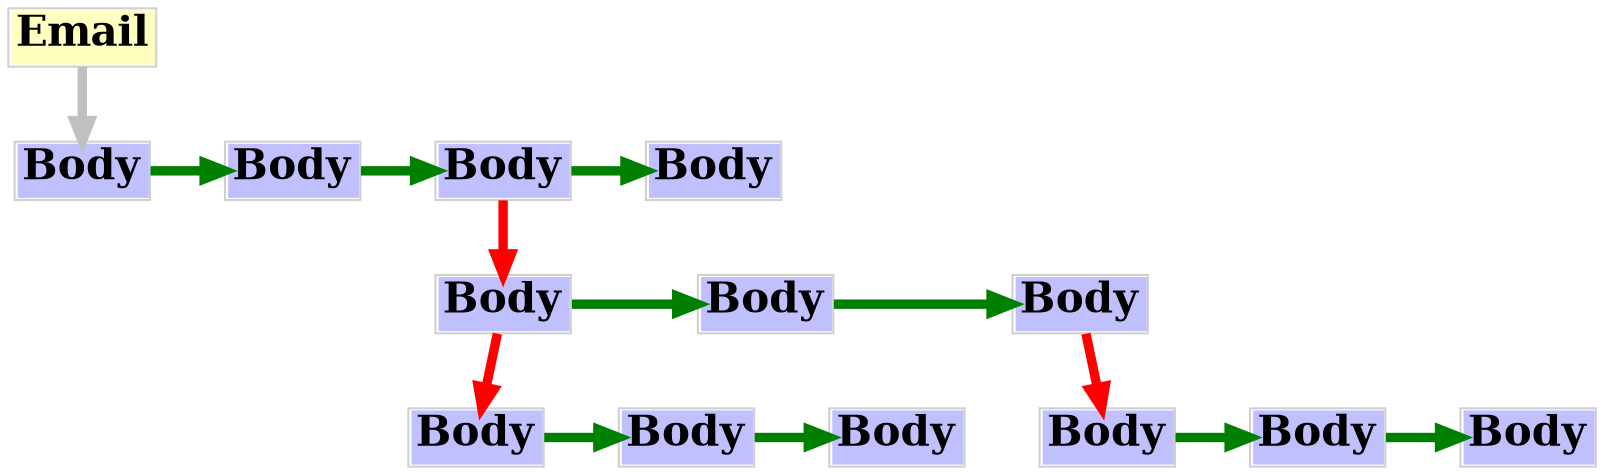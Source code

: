 digraph neomutt
{
	graph [
		rankdir="TB"
		nodesep="0.5"
		ranksep="0.5"
	];

	node [
		shape="plain"
	];

	edge [
		penwidth="4.5"
		arrowsize="1.0"
		color="#c0c0c0"
	];

	email [
		label=<<table cellspacing="0" border="1" rows="*" color="#d0d0d0">
		<tr>
			<td border="0" align="left" bgcolor="#ffffc0" port="top" colspan="3"><font color="#000000" point-size="20"><b>Email</b></font></td>
		</tr>
		</table>>
	];

	obj_0xa2b390 [
		label=<<table cellspacing="0" border="1" rows="*" color="#d0d0d0">
		<tr>
			<td border="0" align="left" bgcolor="#c0c0ff" port="top" colspan="3"><font color="#000000" point-size="20"><b>Body</b></font></td>
		</tr>
		</table>>
	];

	obj_0xa2b450 [
		label=<<table cellspacing="0" border="1" rows="*" color="#d0d0d0">
		<tr>
			<td border="0" align="left" bgcolor="#c0c0ff" port="top" colspan="3"><font color="#000000" point-size="20"><b>Body</b></font></td>
		</tr>
		</table>>
	];

	obj_0xa2b610 [
		label=<<table cellspacing="0" border="1" rows="*" color="#d0d0d0">
		<tr>
			<td border="0" align="left" bgcolor="#c0c0ff" port="top" colspan="3"><font color="#000000" point-size="20"><b>Body</b></font></td>
		</tr>
		</table>>
	];

	obj_0xa2b8a0 [
		label=<<table cellspacing="0" border="1" rows="*" color="#d0d0d0">
		<tr>
			<td border="0" align="left" bgcolor="#c0c0ff" port="top" colspan="3"><font color="#000000" point-size="20"><b>Body</b></font></td>
		</tr>
		</table>>
	];

	obj_0xa30480 [
		label=<<table cellspacing="0" border="1" rows="*" color="#d0d0d0">
		<tr>
			<td border="0" align="left" bgcolor="#c0c0ff" port="top" colspan="3"><font color="#000000" point-size="20"><b>Body</b></font></td>
		</tr>
		</table>>
	];

	obj_0xa30540 [
		label=<<table cellspacing="0" border="1" rows="*" color="#d0d0d0">
		<tr>
			<td border="0" align="left" bgcolor="#c0c0ff" port="top" colspan="3"><font color="#000000" point-size="20"><b>Body</b></font></td>
		</tr>
		</table>>
	];

	obj_0xa307d0 [
		label=<<table cellspacing="0" border="1" rows="*" color="#d0d0d0">
		<tr>
			<td border="0" align="left" bgcolor="#c0c0ff" port="top" colspan="3"><font color="#000000" point-size="20"><b>Body</b></font></td>
		</tr>
		</table>>
	];

	obj_0xa301c0 [
		label=<<table cellspacing="0" border="1" rows="*" color="#d0d0d0">
		<tr>
			<td border="0" align="left" bgcolor="#c0c0ff" port="top" colspan="3"><font color="#000000" point-size="20"><b>Body</b></font></td>
		</tr>
		</table>>
	];

	obj_0xa30280 [
		label=<<table cellspacing="0" border="1" rows="*" color="#d0d0d0">
		<tr>
			<td border="0" align="left" bgcolor="#c0c0ff" port="top" colspan="3"><font color="#000000" point-size="20"><b>Body</b></font></td>
		</tr>
		</table>>
	];

	obj_0xa30890 [
		label=<<table cellspacing="0" border="1" rows="*" color="#d0d0d0">
		<tr>
			<td border="0" align="left" bgcolor="#c0c0ff" port="top" colspan="3"><font color="#000000" point-size="20"><b>Body</b></font></td>
		</tr>
		</table>>
	];

	obj_0xa30ab0 [
		label=<<table cellspacing="0" border="1" rows="*" color="#d0d0d0">
		<tr>
			<td border="0" align="left" bgcolor="#c0c0ff" port="top" colspan="3"><font color="#000000" point-size="20"><b>Body</b></font></td>
		</tr>
		</table>>
	];

	obj_0xa30b70 [
		label=<<table cellspacing="0" border="1" rows="*" color="#d0d0d0">
		<tr>
			<td border="0" align="left" bgcolor="#c0c0ff" port="top" colspan="3"><font color="#000000" point-size="20"><b>Body</b></font></td>
		</tr>
		</table>>
	];

	obj_0xa2baf0 [
		label=<<table cellspacing="0" border="1" rows="*" color="#d0d0d0">
		<tr>
			<td border="0" align="left" bgcolor="#c0c0ff" port="top" colspan="3"><font color="#000000" point-size="20"><b>Body</b></font></td>
		</tr>
		</table>>
	];

	email -> obj_0xa2b390

	obj_0xa2b390 -> obj_0xa2b450 [  edgetooltip="Body->next" color="#008000" ];
	obj_0xa30480 -> obj_0xa30540 [  edgetooltip="Body->next" color="#008000" ];
	obj_0xa30540 -> obj_0xa307d0 [  edgetooltip="Body->next" color="#008000" ];
	{ rank=same obj_0xa30480 obj_0xa30540 obj_0xa307d0 };
	obj_0xa2b8a0 -> obj_0xa30480 [  edgetooltip="Body->parts" color="#ff0000" ];
	obj_0xa2b8a0 -> obj_0xa301c0 [  edgetooltip="Body->next" color="#008000" ];
	obj_0xa30890 -> obj_0xa30ab0 [  edgetooltip="Body->next" color="#008000" ];
	obj_0xa30ab0 -> obj_0xa30b70 [  edgetooltip="Body->next" color="#008000" ];
	{ rank=same obj_0xa30890 obj_0xa30ab0 obj_0xa30b70 };
	obj_0xa30280 -> obj_0xa30890 [  edgetooltip="Body->parts" color="#ff0000" ];
	obj_0xa301c0 -> obj_0xa30280 [  edgetooltip="Body->next" color="#008000" ];
	{ rank=same obj_0xa2b8a0 obj_0xa301c0 obj_0xa30280 };
	obj_0xa2b610 -> obj_0xa2b8a0 [  edgetooltip="Body->parts" color="#ff0000" ];
	obj_0xa2b450 -> obj_0xa2b610 [  edgetooltip="Body->next" color="#008000" ];
	obj_0xa2b610 -> obj_0xa2baf0 [  edgetooltip="Body->next" color="#008000" ];
	{ rank=same obj_0xa2b390 obj_0xa2b450 obj_0xa2b610 obj_0xa2baf0 };

}
